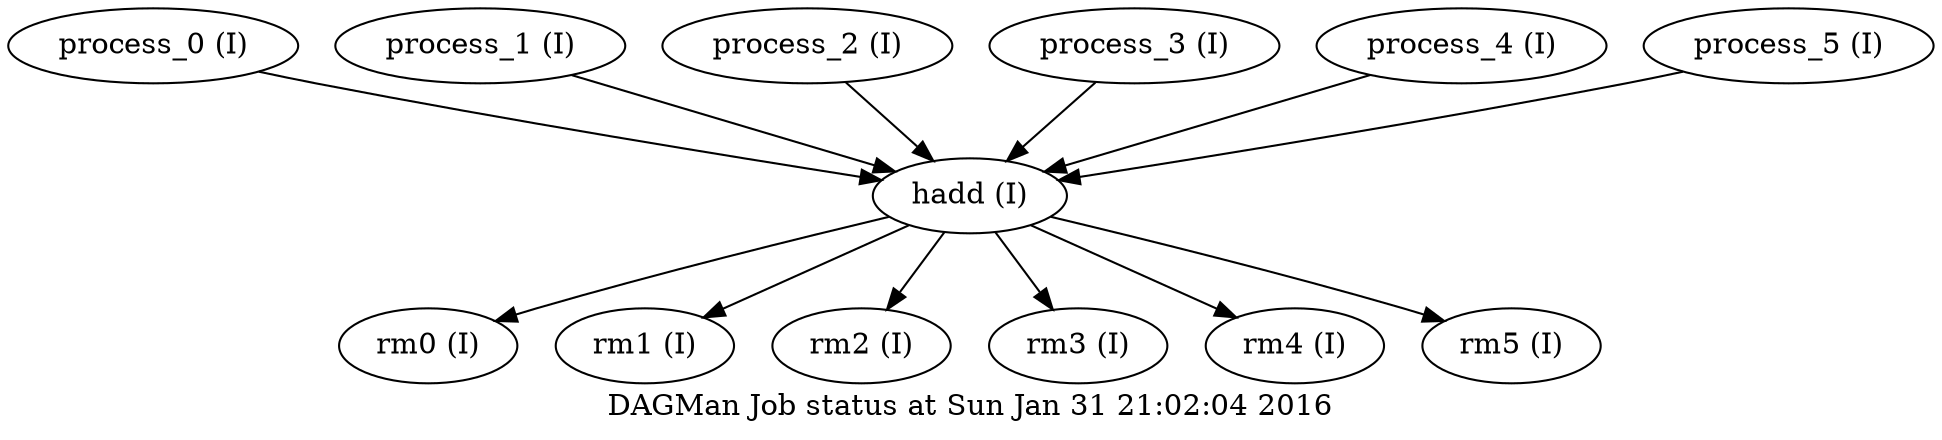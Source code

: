 digraph DAG {
    label="DAGMan Job status at Sun Jan 31 21:02:04 2016";

    "process_0" [shape=ellipse label="process_0 (I)"];
    "process_1" [shape=ellipse label="process_1 (I)"];
    "process_2" [shape=ellipse label="process_2 (I)"];
    "process_3" [shape=ellipse label="process_3 (I)"];
    "process_4" [shape=ellipse label="process_4 (I)"];
    "process_5" [shape=ellipse label="process_5 (I)"];
    "hadd" [shape=ellipse label="hadd (I)"];
    "rm0" [shape=ellipse label="rm0 (I)"];
    "rm1" [shape=ellipse label="rm1 (I)"];
    "rm2" [shape=ellipse label="rm2 (I)"];
    "rm3" [shape=ellipse label="rm3 (I)"];
    "rm4" [shape=ellipse label="rm4 (I)"];
    "rm5" [shape=ellipse label="rm5 (I)"];
    "process_0" -> "hadd";
    "process_1" -> "hadd";
    "process_2" -> "hadd";
    "process_3" -> "hadd";
    "process_4" -> "hadd";
    "process_5" -> "hadd";
    "hadd" -> "rm0";
    "hadd" -> "rm1";
    "hadd" -> "rm2";
    "hadd" -> "rm3";
    "hadd" -> "rm4";
    "hadd" -> "rm5";
}
